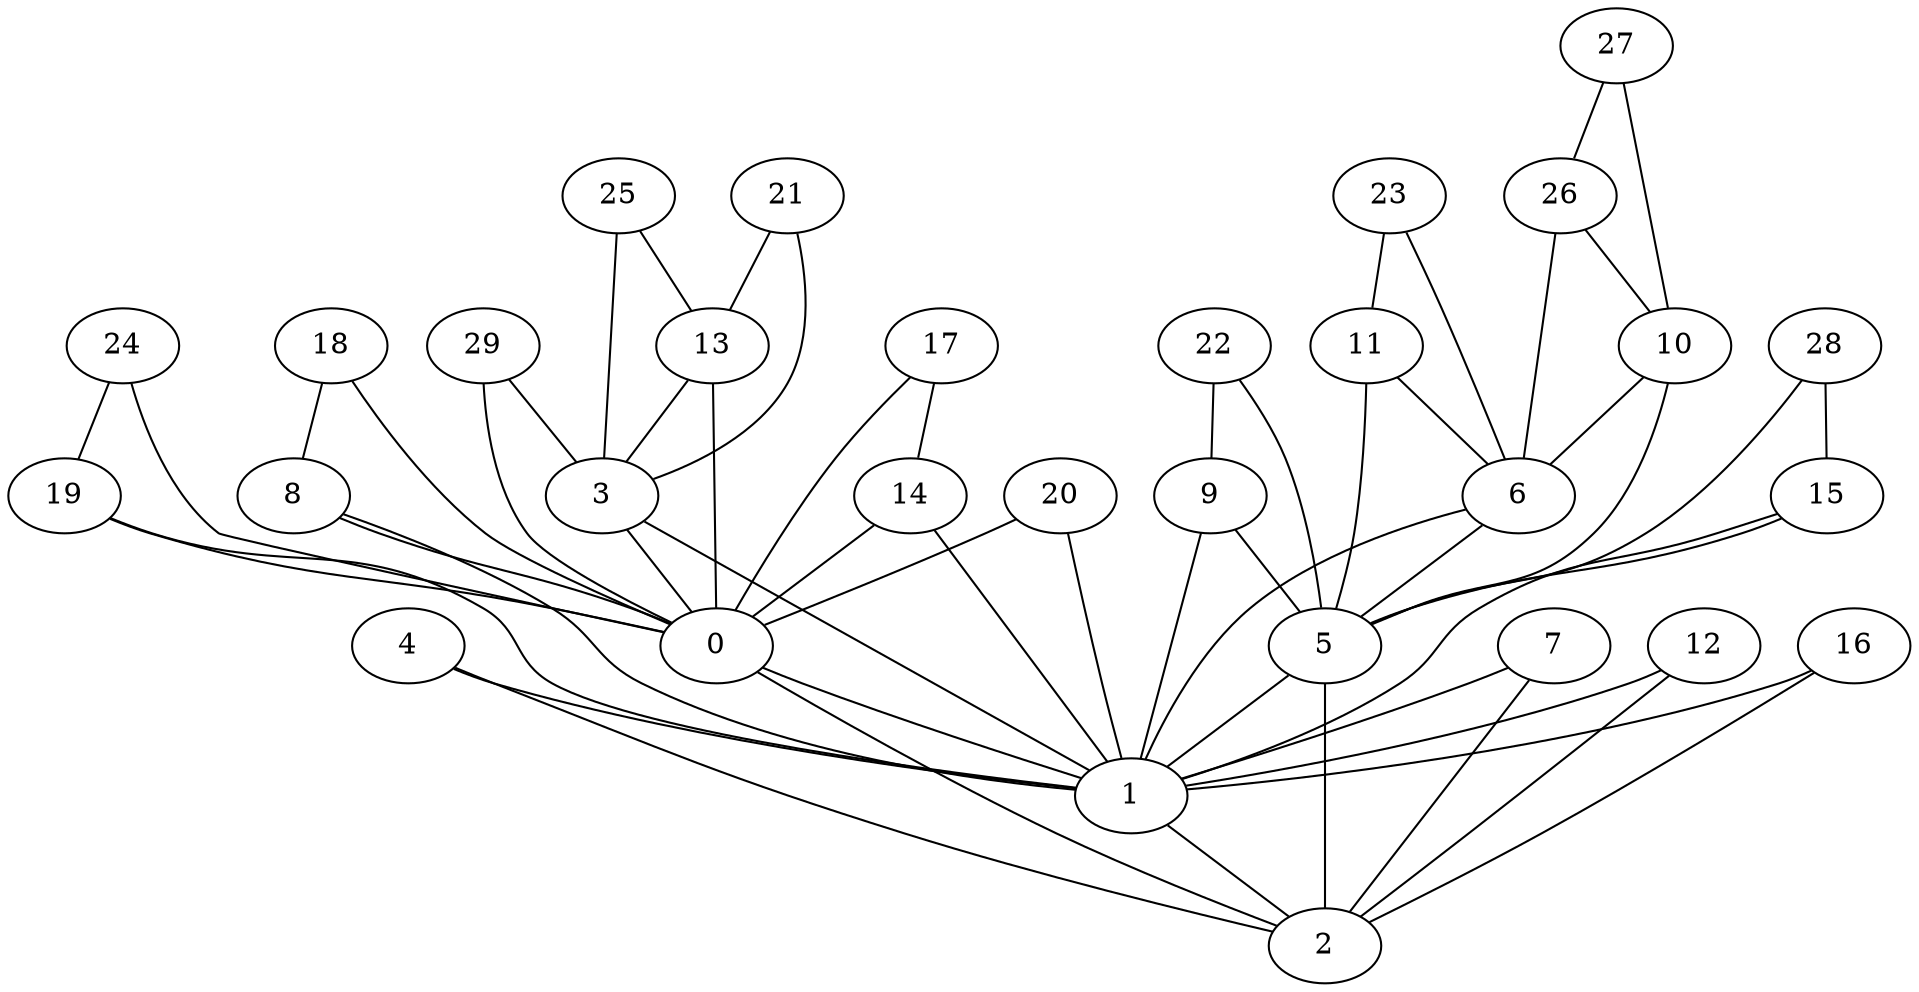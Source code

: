 graph {
	0 [label = 0]
	1 [label = 1]
	2 [label = 2]
	3 [label = 3]
	4 [label = 4]
	5 [label = 5]
	6 [label = 6]
	7 [label = 7]
	8 [label = 8]
	9 [label = 9]
	10 [label = 10]
	11 [label = 11]
	12 [label = 12]
	13 [label = 13]
	14 [label = 14]
	15 [label = 15]
	16 [label = 16]
	17 [label = 17]
	18 [label = 18]
	19 [label = 19]
	20 [label = 20]
	21 [label = 21]
	22 [label = 22]
	23 [label = 23]
	24 [label = 24]
	25 [label = 25]
	26 [label = 26]
	27 [label = 27]
	28 [label = 28]
	29 [label = 29]
	0--1;
	0--2;
	1--2;
	3--0;
	3--1;
	4--1;
	4--2;
	5--1;
	5--2;
	6--5;
	6--1;
	7--1;
	7--2;
	8--0;
	8--1;
	9--5;
	9--1;
	10--6;
	10--5;
	11--6;
	11--5;
	12--1;
	12--2;
	13--3;
	13--0;
	14--0;
	14--1;
	15--5;
	15--1;
	16--1;
	16--2;
	17--14;
	17--0;
	18--8;
	18--0;
	19--0;
	19--1;
	20--0;
	20--1;
	21--13;
	21--3;
	22--9;
	22--5;
	23--11;
	23--6;
	24--19;
	24--0;
	25--13;
	25--3;
	26--10;
	26--6;
	27--26;
	27--10;
	28--15;
	28--5;
	29--3;
	29--0;
}
